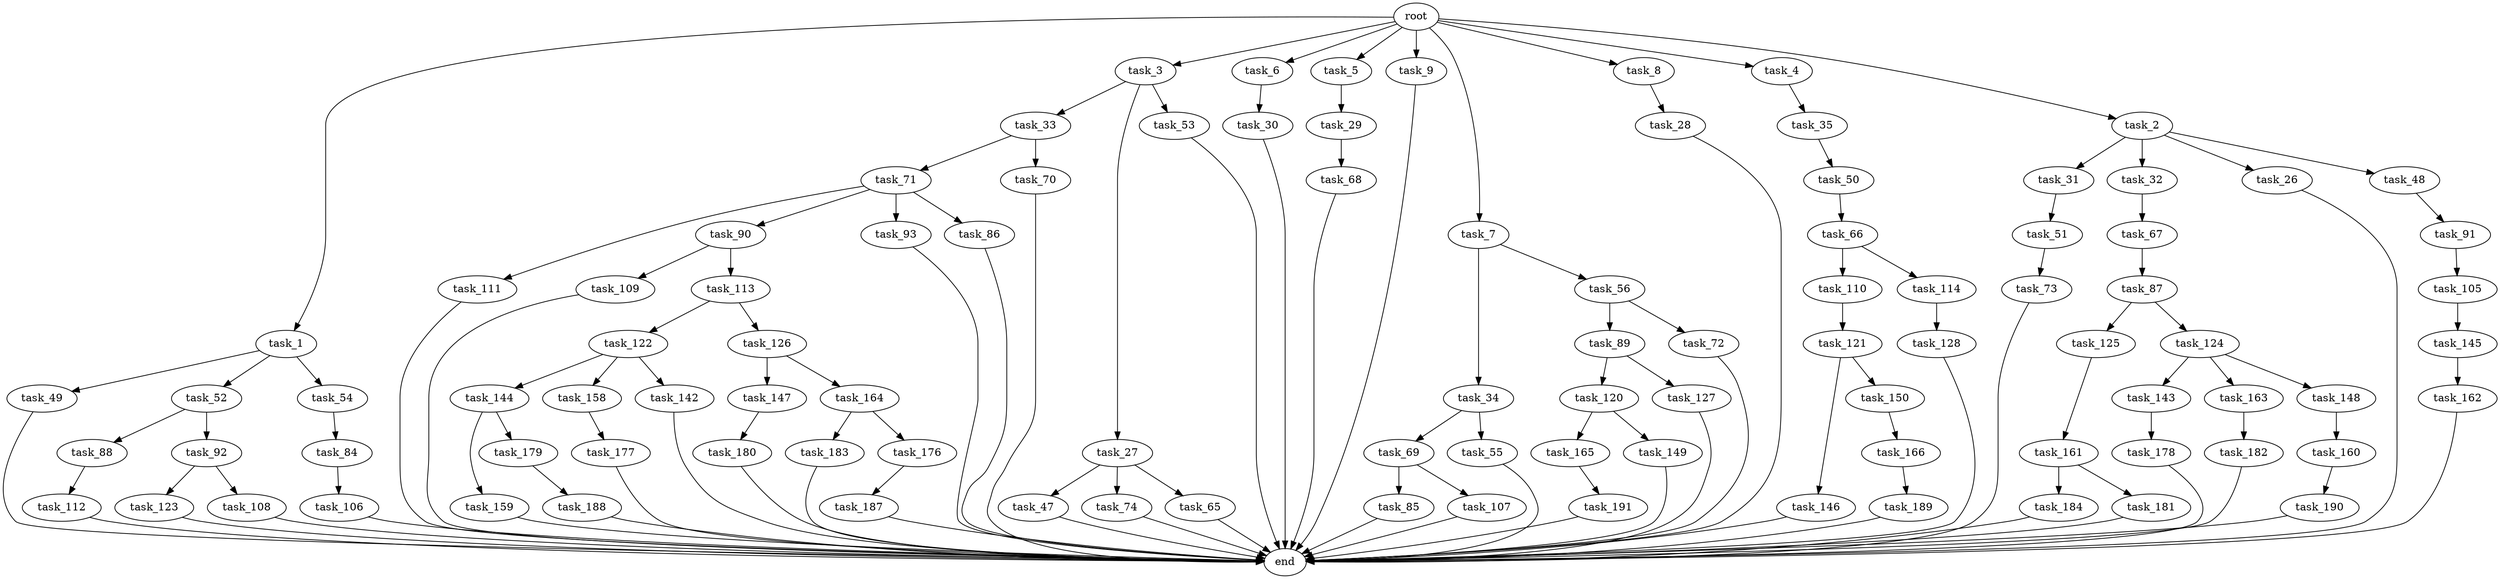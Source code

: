 digraph G {
  task_110 [size="214748364800.000000"];
  task_31 [size="549755813888.000000"];
  task_33 [size="214748364800.000000"];
  task_147 [size="309237645312.000000"];
  task_47 [size="34359738368.000000"];
  task_112 [size="309237645312.000000"];
  task_27 [size="214748364800.000000"];
  task_106 [size="214748364800.000000"];
  task_177 [size="858993459200.000000"];
  task_165 [size="137438953472.000000"];
  task_32 [size="549755813888.000000"];
  task_159 [size="549755813888.000000"];
  task_123 [size="137438953472.000000"];
  task_30 [size="420906795008.000000"];
  task_111 [size="858993459200.000000"];
  end [size="0.000000"];
  task_71 [size="309237645312.000000"];
  task_164 [size="309237645312.000000"];
  task_74 [size="34359738368.000000"];
  task_28 [size="549755813888.000000"];
  task_143 [size="549755813888.000000"];
  task_70 [size="309237645312.000000"];
  task_53 [size="214748364800.000000"];
  task_114 [size="214748364800.000000"];
  task_122 [size="549755813888.000000"];
  task_1 [size="1024.000000"];
  task_187 [size="695784701952.000000"];
  task_68 [size="77309411328.000000"];
  task_3 [size="1024.000000"];
  task_6 [size="1024.000000"];
  task_161 [size="77309411328.000000"];
  task_85 [size="77309411328.000000"];
  task_160 [size="695784701952.000000"];
  task_26 [size="549755813888.000000"];
  task_5 [size="1024.000000"];
  task_149 [size="137438953472.000000"];
  task_145 [size="549755813888.000000"];
  task_166 [size="695784701952.000000"];
  task_183 [size="420906795008.000000"];
  task_87 [size="214748364800.000000"];
  task_162 [size="77309411328.000000"];
  task_146 [size="137438953472.000000"];
  task_34 [size="858993459200.000000"];
  task_51 [size="77309411328.000000"];
  task_9 [size="1024.000000"];
  task_66 [size="309237645312.000000"];
  task_67 [size="77309411328.000000"];
  task_29 [size="309237645312.000000"];
  task_182 [size="309237645312.000000"];
  task_176 [size="420906795008.000000"];
  task_179 [size="549755813888.000000"];
  task_109 [size="858993459200.000000"];
  task_35 [size="420906795008.000000"];
  task_144 [size="858993459200.000000"];
  task_191 [size="34359738368.000000"];
  task_180 [size="858993459200.000000"];
  task_108 [size="137438953472.000000"];
  task_120 [size="549755813888.000000"];
  task_69 [size="214748364800.000000"];
  task_89 [size="858993459200.000000"];
  task_90 [size="858993459200.000000"];
  task_121 [size="137438953472.000000"];
  task_91 [size="420906795008.000000"];
  task_125 [size="34359738368.000000"];
  task_189 [size="549755813888.000000"];
  task_158 [size="858993459200.000000"];
  task_72 [size="858993459200.000000"];
  task_107 [size="77309411328.000000"];
  task_84 [size="214748364800.000000"];
  task_88 [size="137438953472.000000"];
  task_184 [size="137438953472.000000"];
  task_126 [size="549755813888.000000"];
  task_7 [size="1024.000000"];
  task_48 [size="549755813888.000000"];
  task_150 [size="137438953472.000000"];
  task_50 [size="137438953472.000000"];
  task_128 [size="214748364800.000000"];
  root [size="0.000000"];
  task_49 [size="309237645312.000000"];
  task_127 [size="549755813888.000000"];
  task_124 [size="34359738368.000000"];
  task_92 [size="137438953472.000000"];
  task_8 [size="1024.000000"];
  task_55 [size="214748364800.000000"];
  task_163 [size="549755813888.000000"];
  task_142 [size="858993459200.000000"];
  task_181 [size="137438953472.000000"];
  task_148 [size="549755813888.000000"];
  task_52 [size="309237645312.000000"];
  task_73 [size="137438953472.000000"];
  task_105 [size="137438953472.000000"];
  task_4 [size="1024.000000"];
  task_190 [size="858993459200.000000"];
  task_93 [size="858993459200.000000"];
  task_56 [size="858993459200.000000"];
  task_86 [size="858993459200.000000"];
  task_2 [size="1024.000000"];
  task_188 [size="77309411328.000000"];
  task_178 [size="420906795008.000000"];
  task_113 [size="858993459200.000000"];
  task_54 [size="309237645312.000000"];
  task_65 [size="34359738368.000000"];

  task_110 -> task_121 [size="134217728.000000"];
  task_31 -> task_51 [size="75497472.000000"];
  task_33 -> task_71 [size="301989888.000000"];
  task_33 -> task_70 [size="301989888.000000"];
  task_147 -> task_180 [size="838860800.000000"];
  task_47 -> end [size="1.000000"];
  task_112 -> end [size="1.000000"];
  task_27 -> task_47 [size="33554432.000000"];
  task_27 -> task_74 [size="33554432.000000"];
  task_27 -> task_65 [size="33554432.000000"];
  task_106 -> end [size="1.000000"];
  task_177 -> end [size="1.000000"];
  task_165 -> task_191 [size="33554432.000000"];
  task_32 -> task_67 [size="75497472.000000"];
  task_159 -> end [size="1.000000"];
  task_123 -> end [size="1.000000"];
  task_30 -> end [size="1.000000"];
  task_111 -> end [size="1.000000"];
  task_71 -> task_90 [size="838860800.000000"];
  task_71 -> task_93 [size="838860800.000000"];
  task_71 -> task_111 [size="838860800.000000"];
  task_71 -> task_86 [size="838860800.000000"];
  task_164 -> task_176 [size="411041792.000000"];
  task_164 -> task_183 [size="411041792.000000"];
  task_74 -> end [size="1.000000"];
  task_28 -> end [size="1.000000"];
  task_143 -> task_178 [size="411041792.000000"];
  task_70 -> end [size="1.000000"];
  task_53 -> end [size="1.000000"];
  task_114 -> task_128 [size="209715200.000000"];
  task_122 -> task_142 [size="838860800.000000"];
  task_122 -> task_158 [size="838860800.000000"];
  task_122 -> task_144 [size="838860800.000000"];
  task_1 -> task_49 [size="301989888.000000"];
  task_1 -> task_52 [size="301989888.000000"];
  task_1 -> task_54 [size="301989888.000000"];
  task_187 -> end [size="1.000000"];
  task_68 -> end [size="1.000000"];
  task_3 -> task_27 [size="209715200.000000"];
  task_3 -> task_33 [size="209715200.000000"];
  task_3 -> task_53 [size="209715200.000000"];
  task_6 -> task_30 [size="411041792.000000"];
  task_161 -> task_184 [size="134217728.000000"];
  task_161 -> task_181 [size="134217728.000000"];
  task_85 -> end [size="1.000000"];
  task_160 -> task_190 [size="838860800.000000"];
  task_26 -> end [size="1.000000"];
  task_5 -> task_29 [size="301989888.000000"];
  task_149 -> end [size="1.000000"];
  task_145 -> task_162 [size="75497472.000000"];
  task_166 -> task_189 [size="536870912.000000"];
  task_183 -> end [size="1.000000"];
  task_87 -> task_124 [size="33554432.000000"];
  task_87 -> task_125 [size="33554432.000000"];
  task_162 -> end [size="1.000000"];
  task_146 -> end [size="1.000000"];
  task_34 -> task_69 [size="209715200.000000"];
  task_34 -> task_55 [size="209715200.000000"];
  task_51 -> task_73 [size="134217728.000000"];
  task_9 -> end [size="1.000000"];
  task_66 -> task_110 [size="209715200.000000"];
  task_66 -> task_114 [size="209715200.000000"];
  task_67 -> task_87 [size="209715200.000000"];
  task_29 -> task_68 [size="75497472.000000"];
  task_182 -> end [size="1.000000"];
  task_176 -> task_187 [size="679477248.000000"];
  task_179 -> task_188 [size="75497472.000000"];
  task_109 -> end [size="1.000000"];
  task_35 -> task_50 [size="134217728.000000"];
  task_144 -> task_179 [size="536870912.000000"];
  task_144 -> task_159 [size="536870912.000000"];
  task_191 -> end [size="1.000000"];
  task_180 -> end [size="1.000000"];
  task_108 -> end [size="1.000000"];
  task_120 -> task_149 [size="134217728.000000"];
  task_120 -> task_165 [size="134217728.000000"];
  task_69 -> task_85 [size="75497472.000000"];
  task_69 -> task_107 [size="75497472.000000"];
  task_89 -> task_127 [size="536870912.000000"];
  task_89 -> task_120 [size="536870912.000000"];
  task_90 -> task_109 [size="838860800.000000"];
  task_90 -> task_113 [size="838860800.000000"];
  task_121 -> task_150 [size="134217728.000000"];
  task_121 -> task_146 [size="134217728.000000"];
  task_91 -> task_105 [size="134217728.000000"];
  task_125 -> task_161 [size="75497472.000000"];
  task_189 -> end [size="1.000000"];
  task_158 -> task_177 [size="838860800.000000"];
  task_72 -> end [size="1.000000"];
  task_107 -> end [size="1.000000"];
  task_84 -> task_106 [size="209715200.000000"];
  task_88 -> task_112 [size="301989888.000000"];
  task_184 -> end [size="1.000000"];
  task_126 -> task_164 [size="301989888.000000"];
  task_126 -> task_147 [size="301989888.000000"];
  task_7 -> task_34 [size="838860800.000000"];
  task_7 -> task_56 [size="838860800.000000"];
  task_48 -> task_91 [size="411041792.000000"];
  task_150 -> task_166 [size="679477248.000000"];
  task_50 -> task_66 [size="301989888.000000"];
  task_128 -> end [size="1.000000"];
  root -> task_9 [size="1.000000"];
  root -> task_5 [size="1.000000"];
  root -> task_7 [size="1.000000"];
  root -> task_2 [size="1.000000"];
  root -> task_1 [size="1.000000"];
  root -> task_8 [size="1.000000"];
  root -> task_4 [size="1.000000"];
  root -> task_3 [size="1.000000"];
  root -> task_6 [size="1.000000"];
  task_49 -> end [size="1.000000"];
  task_127 -> end [size="1.000000"];
  task_124 -> task_143 [size="536870912.000000"];
  task_124 -> task_148 [size="536870912.000000"];
  task_124 -> task_163 [size="536870912.000000"];
  task_92 -> task_108 [size="134217728.000000"];
  task_92 -> task_123 [size="134217728.000000"];
  task_8 -> task_28 [size="536870912.000000"];
  task_55 -> end [size="1.000000"];
  task_163 -> task_182 [size="301989888.000000"];
  task_142 -> end [size="1.000000"];
  task_181 -> end [size="1.000000"];
  task_148 -> task_160 [size="679477248.000000"];
  task_52 -> task_88 [size="134217728.000000"];
  task_52 -> task_92 [size="134217728.000000"];
  task_73 -> end [size="1.000000"];
  task_105 -> task_145 [size="536870912.000000"];
  task_4 -> task_35 [size="411041792.000000"];
  task_190 -> end [size="1.000000"];
  task_93 -> end [size="1.000000"];
  task_56 -> task_89 [size="838860800.000000"];
  task_56 -> task_72 [size="838860800.000000"];
  task_86 -> end [size="1.000000"];
  task_2 -> task_26 [size="536870912.000000"];
  task_2 -> task_31 [size="536870912.000000"];
  task_2 -> task_48 [size="536870912.000000"];
  task_2 -> task_32 [size="536870912.000000"];
  task_188 -> end [size="1.000000"];
  task_178 -> end [size="1.000000"];
  task_113 -> task_122 [size="536870912.000000"];
  task_113 -> task_126 [size="536870912.000000"];
  task_54 -> task_84 [size="209715200.000000"];
  task_65 -> end [size="1.000000"];
}
